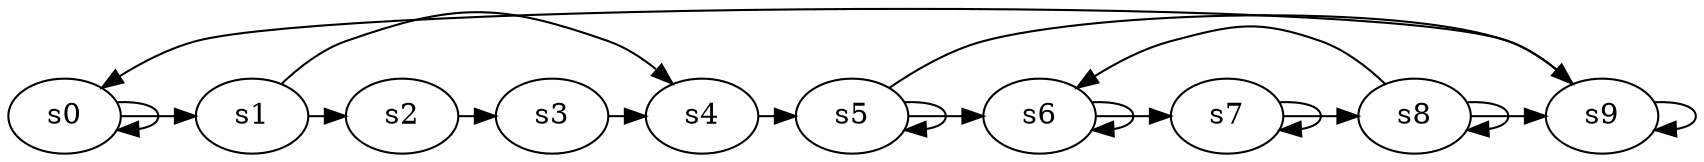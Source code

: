 digraph game_0556_cycle_10 {
    s0 [name="s0", player=1];
    s1 [name="s1", player=1];
    s2 [name="s2", player=0];
    s3 [name="s3", player=1];
    s4 [name="s4", player=0];
    s5 [name="s5", player=1];
    s6 [name="s6", player=1];
    s7 [name="s7", player=1];
    s8 [name="s8", player=1, target=1];
    s9 [name="s9", player=0];

    s0 -> s1 [constraint="time == 2 || time == 14 || time == 17"];
    s1 -> s2 [constraint="time % 2 == 0 && !(time % 4 == 0)"];
    s2 -> s3 [constraint="time % 4 == 2"];
    s3 -> s4 [constraint="!(time % 6 == 0)"];
    s4 -> s5 [constraint="time == 0 || time == 1 || time == 2 || time == 12 || time == 14 || time == 15"];
    s5 -> s6 [constraint="time == 3 || time == 10 || time == 12 || time == 17"];
    s6 -> s7 [constraint="time % 6 == 3"];
    s7 -> s8 [constraint="time % 4 == 2"];
    s8 -> s9 [constraint="time % 2 == 0 && !(time % 5 == 0)"];
    s9 -> s0 [constraint="time == 3 || time == 5 || time == 15 || time == 21 || time == 22"];
    s0 -> s0 [constraint="time % 4 == 0"];
    s1 -> s4 [constraint="time == 2 || time == 12"];
    s5 -> s5 [constraint="time % 4 == 0"];
    s5 -> s9 [constraint="time == 8 || time == 14"];
    s6 -> s6 [constraint="time % 2 == 0"];
    s7 -> s7 [constraint="time % 4 == 0"];
    s8 -> s8 [constraint="time % 4 == 0"];
    s8 -> s6 [constraint="time == 0 || time == 3 || time == 11"];
    s9 -> s9 [constraint="time % 4 == 0"];
}
